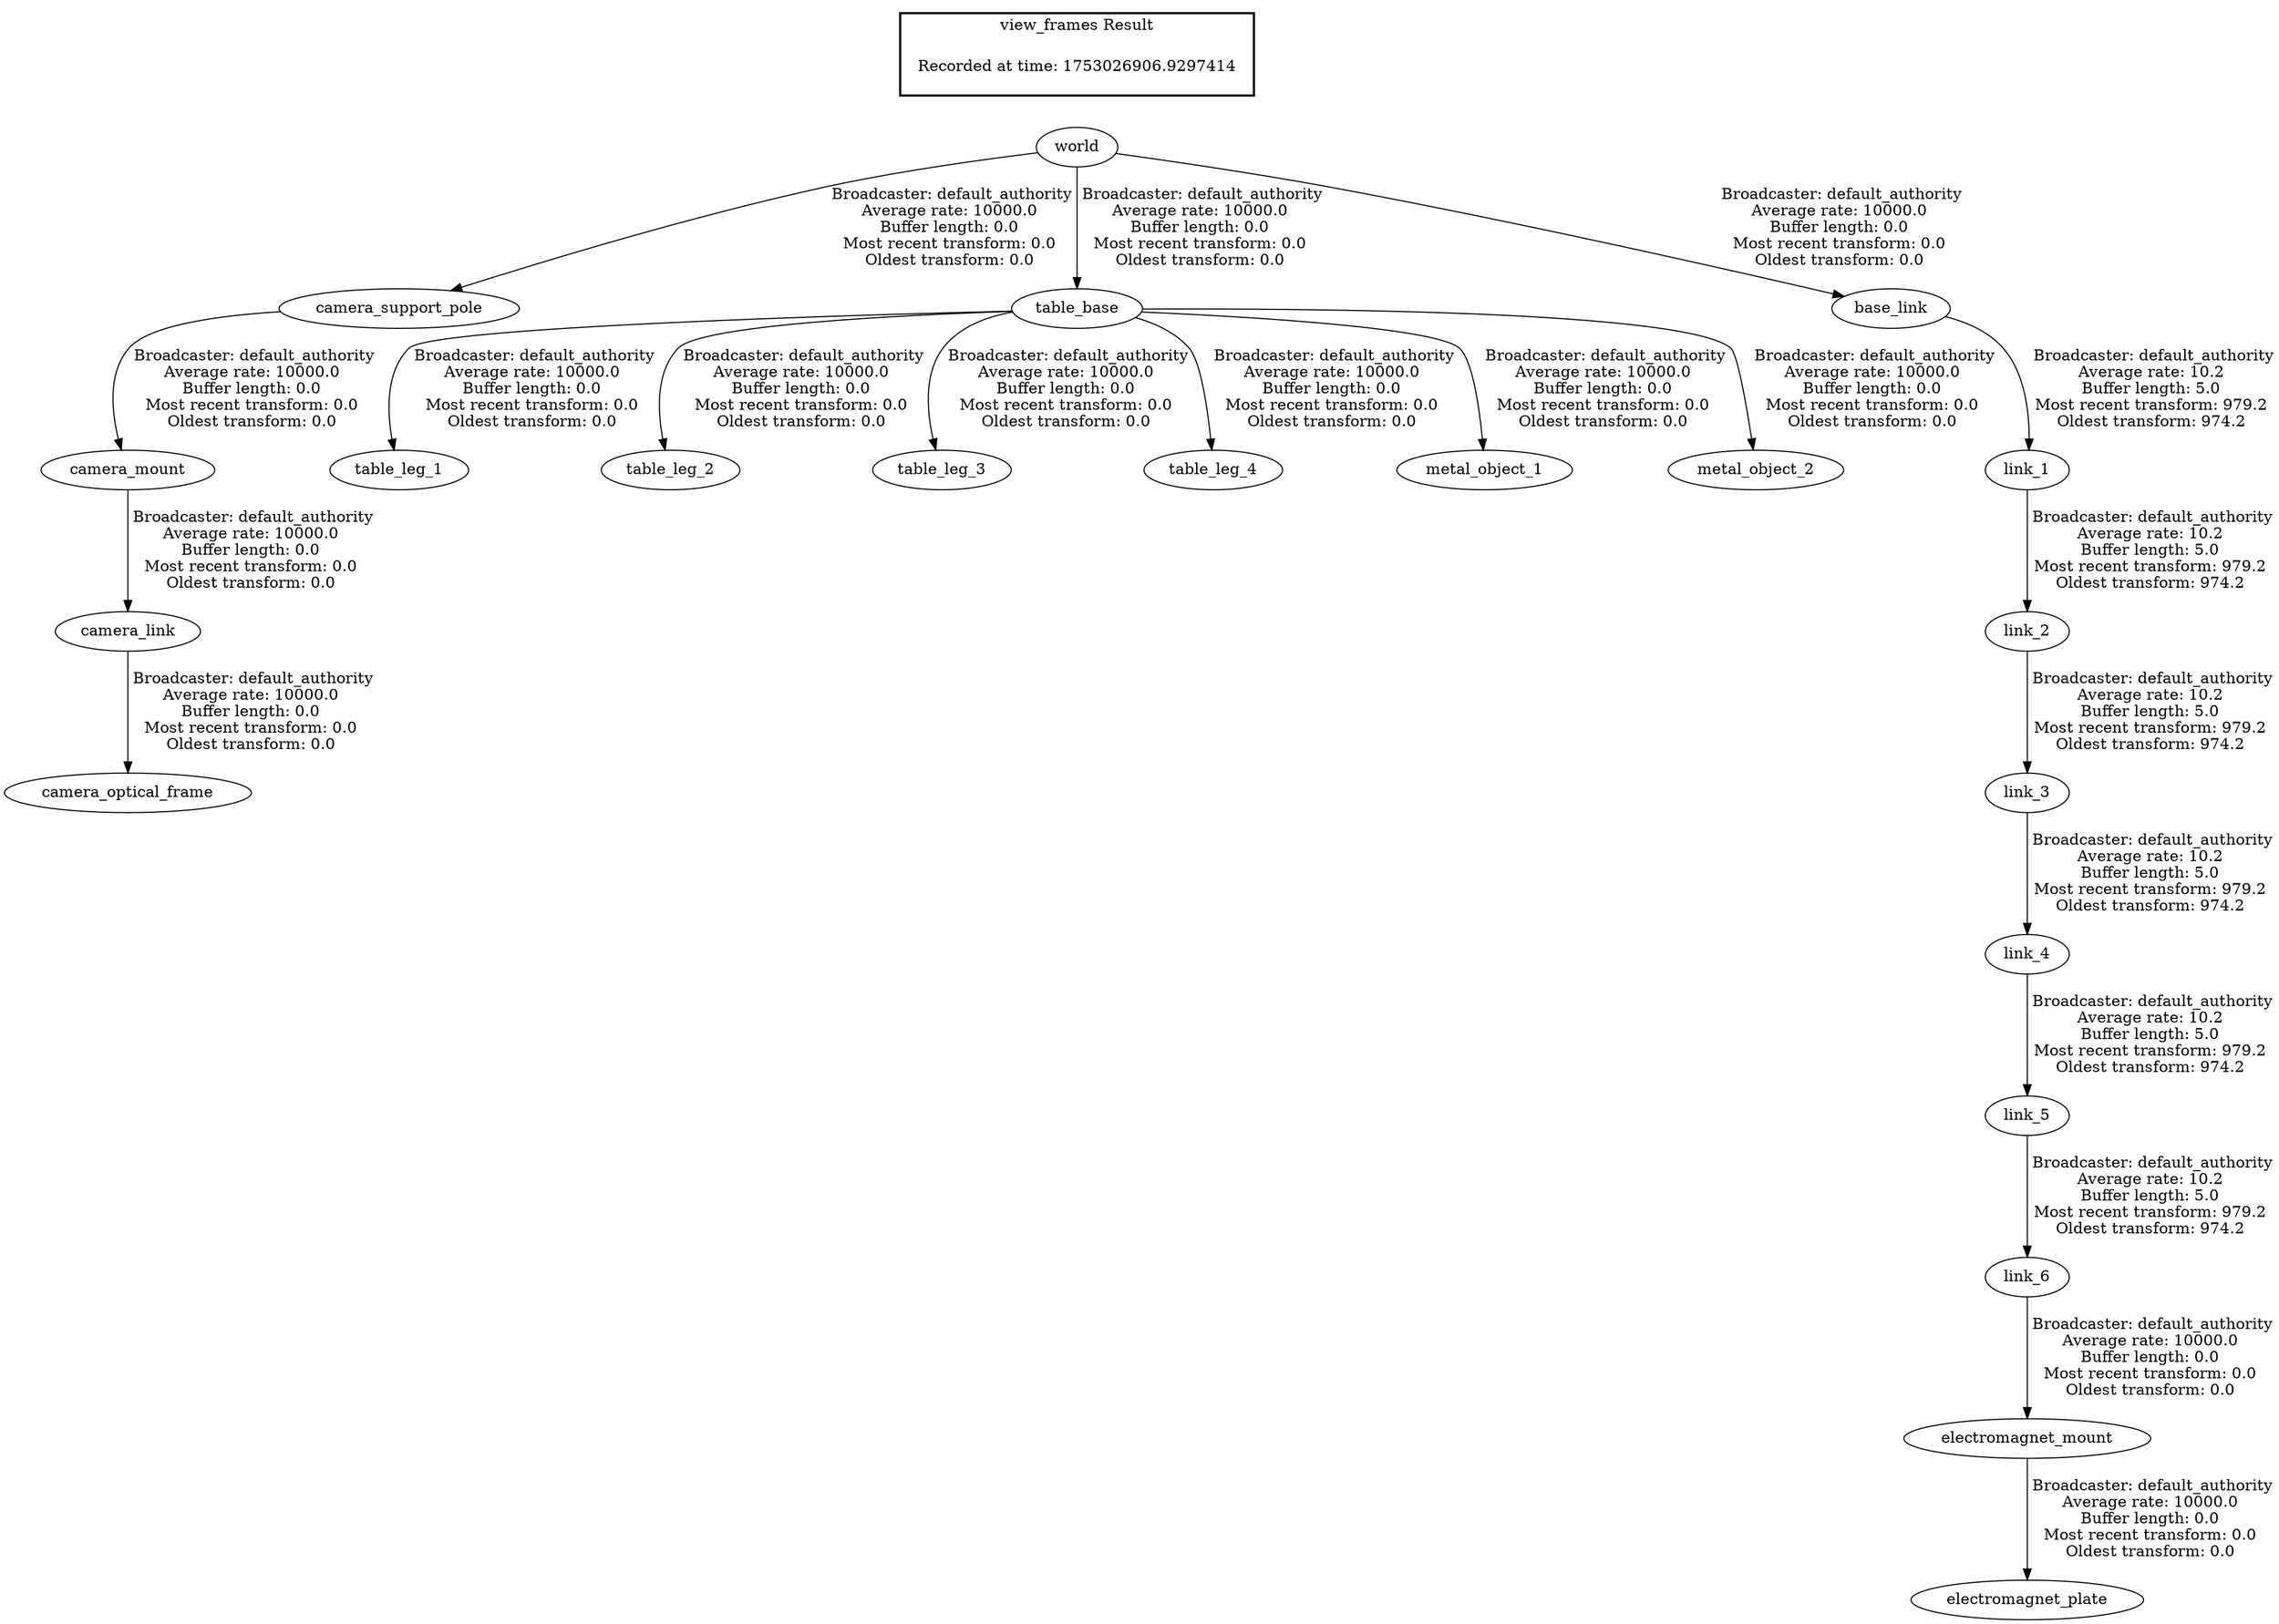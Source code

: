 digraph G {
"camera_link" -> "camera_optical_frame"[label=" Broadcaster: default_authority\nAverage rate: 10000.0\nBuffer length: 0.0\nMost recent transform: 0.0\nOldest transform: 0.0\n"];
"camera_mount" -> "camera_link"[label=" Broadcaster: default_authority\nAverage rate: 10000.0\nBuffer length: 0.0\nMost recent transform: 0.0\nOldest transform: 0.0\n"];
"electromagnet_mount" -> "electromagnet_plate"[label=" Broadcaster: default_authority\nAverage rate: 10000.0\nBuffer length: 0.0\nMost recent transform: 0.0\nOldest transform: 0.0\n"];
"link_6" -> "electromagnet_mount"[label=" Broadcaster: default_authority\nAverage rate: 10000.0\nBuffer length: 0.0\nMost recent transform: 0.0\nOldest transform: 0.0\n"];
"link_5" -> "link_6"[label=" Broadcaster: default_authority\nAverage rate: 10.2\nBuffer length: 5.0\nMost recent transform: 979.2\nOldest transform: 974.2\n"];
"camera_support_pole" -> "camera_mount"[label=" Broadcaster: default_authority\nAverage rate: 10000.0\nBuffer length: 0.0\nMost recent transform: 0.0\nOldest transform: 0.0\n"];
"world" -> "camera_support_pole"[label=" Broadcaster: default_authority\nAverage rate: 10000.0\nBuffer length: 0.0\nMost recent transform: 0.0\nOldest transform: 0.0\n"];
"table_base" -> "table_leg_1"[label=" Broadcaster: default_authority\nAverage rate: 10000.0\nBuffer length: 0.0\nMost recent transform: 0.0\nOldest transform: 0.0\n"];
"world" -> "table_base"[label=" Broadcaster: default_authority\nAverage rate: 10000.0\nBuffer length: 0.0\nMost recent transform: 0.0\nOldest transform: 0.0\n"];
"table_base" -> "table_leg_2"[label=" Broadcaster: default_authority\nAverage rate: 10000.0\nBuffer length: 0.0\nMost recent transform: 0.0\nOldest transform: 0.0\n"];
"table_base" -> "table_leg_3"[label=" Broadcaster: default_authority\nAverage rate: 10000.0\nBuffer length: 0.0\nMost recent transform: 0.0\nOldest transform: 0.0\n"];
"table_base" -> "table_leg_4"[label=" Broadcaster: default_authority\nAverage rate: 10000.0\nBuffer length: 0.0\nMost recent transform: 0.0\nOldest transform: 0.0\n"];
"table_base" -> "metal_object_1"[label=" Broadcaster: default_authority\nAverage rate: 10000.0\nBuffer length: 0.0\nMost recent transform: 0.0\nOldest transform: 0.0\n"];
"table_base" -> "metal_object_2"[label=" Broadcaster: default_authority\nAverage rate: 10000.0\nBuffer length: 0.0\nMost recent transform: 0.0\nOldest transform: 0.0\n"];
"world" -> "base_link"[label=" Broadcaster: default_authority\nAverage rate: 10000.0\nBuffer length: 0.0\nMost recent transform: 0.0\nOldest transform: 0.0\n"];
"base_link" -> "link_1"[label=" Broadcaster: default_authority\nAverage rate: 10.2\nBuffer length: 5.0\nMost recent transform: 979.2\nOldest transform: 974.2\n"];
"link_1" -> "link_2"[label=" Broadcaster: default_authority\nAverage rate: 10.2\nBuffer length: 5.0\nMost recent transform: 979.2\nOldest transform: 974.2\n"];
"link_2" -> "link_3"[label=" Broadcaster: default_authority\nAverage rate: 10.2\nBuffer length: 5.0\nMost recent transform: 979.2\nOldest transform: 974.2\n"];
"link_3" -> "link_4"[label=" Broadcaster: default_authority\nAverage rate: 10.2\nBuffer length: 5.0\nMost recent transform: 979.2\nOldest transform: 974.2\n"];
"link_4" -> "link_5"[label=" Broadcaster: default_authority\nAverage rate: 10.2\nBuffer length: 5.0\nMost recent transform: 979.2\nOldest transform: 974.2\n"];
edge [style=invis];
 subgraph cluster_legend { style=bold; color=black; label ="view_frames Result";
"Recorded at time: 1753026906.9297414"[ shape=plaintext ] ;
}->"world";
}